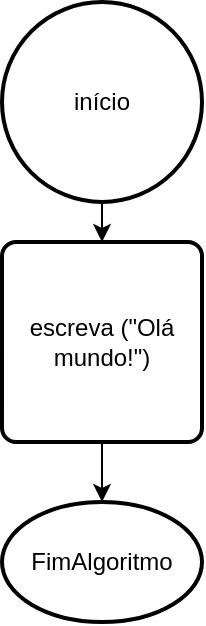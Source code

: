 <mxfile version="20.8.23" type="github">
  <diagram name="Página-1" id="wnXb-nUzD1_W0bTYrbSn">
    <mxGraphModel dx="1244" dy="573" grid="1" gridSize="10" guides="1" tooltips="1" connect="1" arrows="1" fold="1" page="1" pageScale="1" pageWidth="827" pageHeight="1169" math="0" shadow="0">
      <root>
        <mxCell id="0" />
        <mxCell id="1" parent="0" />
        <mxCell id="q6MMMf9_-i9ZlwA7kOC0-4" style="edgeStyle=orthogonalEdgeStyle;rounded=0;orthogonalLoop=1;jettySize=auto;html=1;exitX=0.5;exitY=1;exitDx=0;exitDy=0;exitPerimeter=0;" edge="1" parent="1" source="q6MMMf9_-i9ZlwA7kOC0-1" target="q6MMMf9_-i9ZlwA7kOC0-2">
          <mxGeometry relative="1" as="geometry" />
        </mxCell>
        <mxCell id="q6MMMf9_-i9ZlwA7kOC0-1" value="início" style="strokeWidth=2;html=1;shape=mxgraph.flowchart.start_2;whiteSpace=wrap;" vertex="1" parent="1">
          <mxGeometry x="364" y="80" width="100" height="100" as="geometry" />
        </mxCell>
        <mxCell id="q6MMMf9_-i9ZlwA7kOC0-6" style="edgeStyle=orthogonalEdgeStyle;rounded=0;orthogonalLoop=1;jettySize=auto;html=1;exitX=0.5;exitY=1;exitDx=0;exitDy=0;entryX=0.5;entryY=0;entryDx=0;entryDy=0;entryPerimeter=0;" edge="1" parent="1" source="q6MMMf9_-i9ZlwA7kOC0-2" target="q6MMMf9_-i9ZlwA7kOC0-3">
          <mxGeometry relative="1" as="geometry" />
        </mxCell>
        <mxCell id="q6MMMf9_-i9ZlwA7kOC0-2" value="escreva (&quot;Olá mundo!&quot;)" style="rounded=1;whiteSpace=wrap;html=1;absoluteArcSize=1;arcSize=14;strokeWidth=2;" vertex="1" parent="1">
          <mxGeometry x="364" y="200" width="100" height="100" as="geometry" />
        </mxCell>
        <mxCell id="q6MMMf9_-i9ZlwA7kOC0-3" value="FimAlgoritmo" style="strokeWidth=2;html=1;shape=mxgraph.flowchart.start_1;whiteSpace=wrap;" vertex="1" parent="1">
          <mxGeometry x="364" y="330" width="100" height="60" as="geometry" />
        </mxCell>
      </root>
    </mxGraphModel>
  </diagram>
</mxfile>
